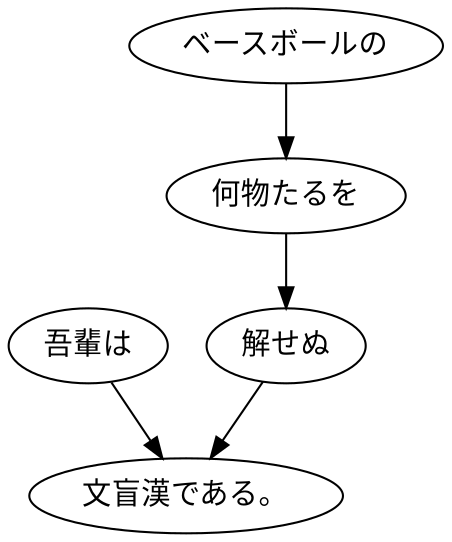 digraph graph5039 {
	node0 [label="吾輩は"];
	node1 [label="ベースボールの"];
	node2 [label="何物たるを"];
	node3 [label="解せぬ"];
	node4 [label="文盲漢である。"];
	node0 -> node4;
	node1 -> node2;
	node2 -> node3;
	node3 -> node4;
}
